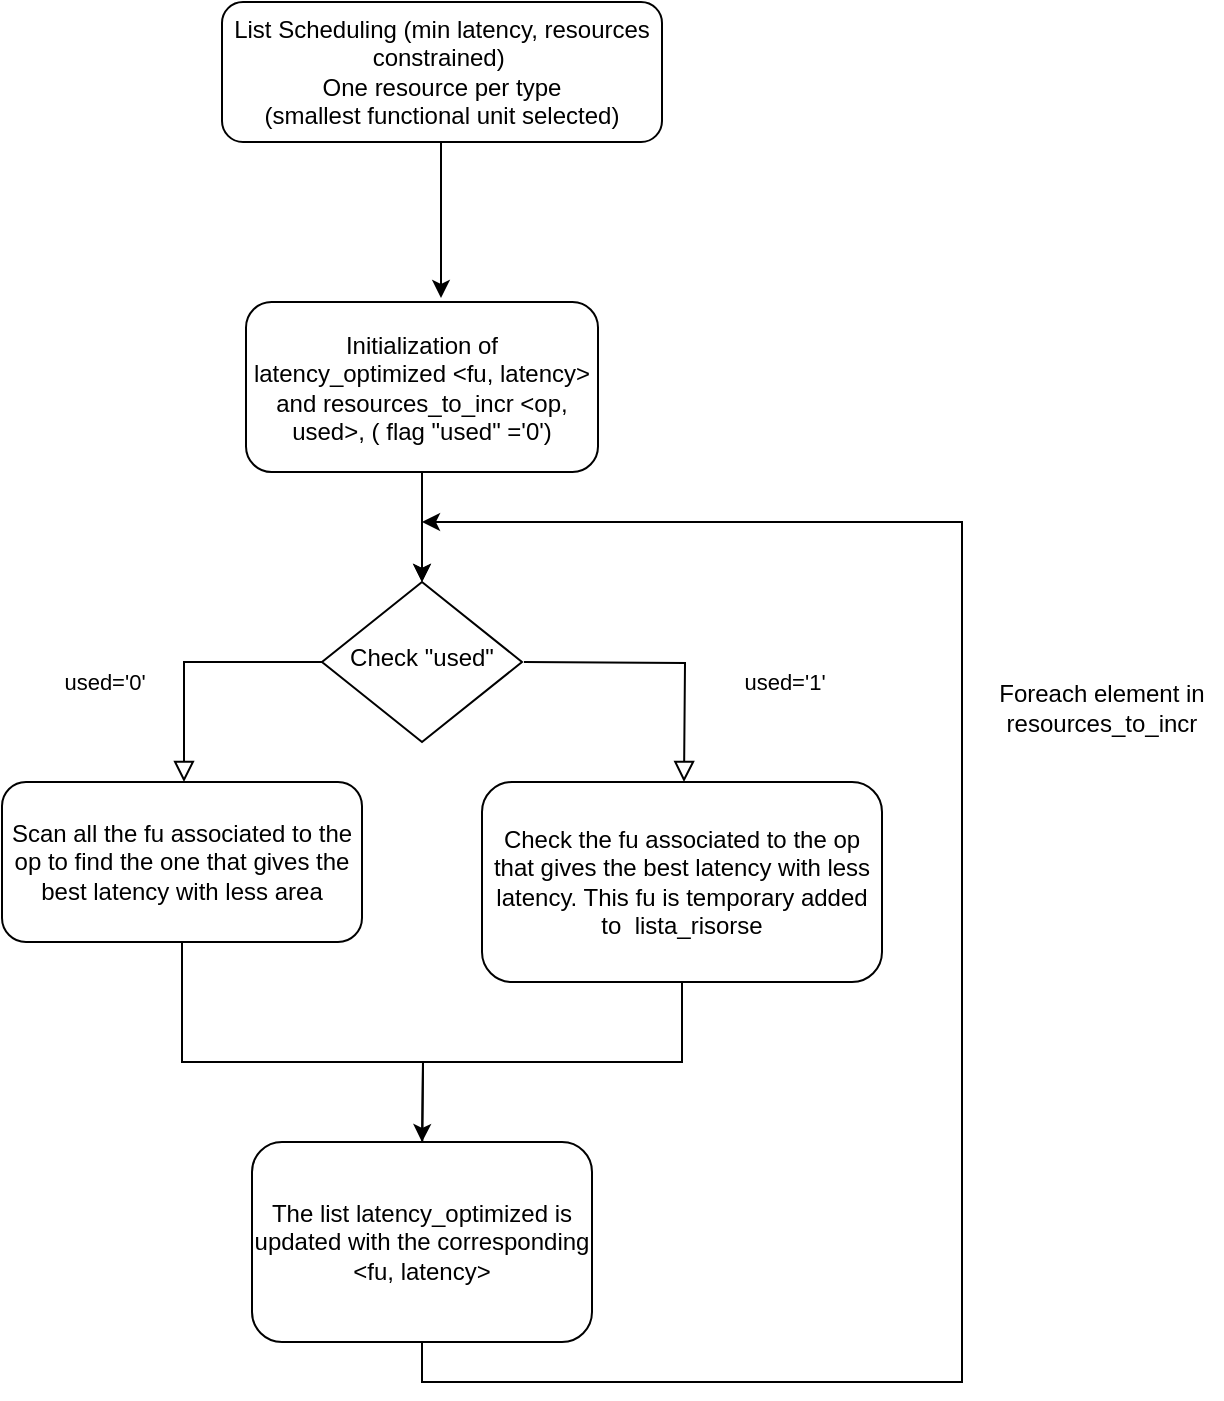 <mxfile version="14.7.3" type="github">
  <diagram id="C5RBs43oDa-KdzZeNtuy" name="Page-1">
    <mxGraphModel dx="1502" dy="1773" grid="1" gridSize="10" guides="1" tooltips="1" connect="1" arrows="1" fold="1" page="1" pageScale="1" pageWidth="827" pageHeight="1169" math="0" shadow="0">
      <root>
        <mxCell id="WIyWlLk6GJQsqaUBKTNV-0" />
        <mxCell id="WIyWlLk6GJQsqaUBKTNV-1" parent="WIyWlLk6GJQsqaUBKTNV-0" />
        <mxCell id="WIyWlLk6GJQsqaUBKTNV-3" value="List Scheduling (min latency, resources constrained)&amp;nbsp;&lt;br&gt;One resource per type &lt;br&gt;(smallest functional unit selected)" style="rounded=1;whiteSpace=wrap;html=1;fontSize=12;glass=0;strokeWidth=1;shadow=0;" parent="WIyWlLk6GJQsqaUBKTNV-1" vertex="1">
          <mxGeometry x="240" y="-50" width="220" height="70" as="geometry" />
        </mxCell>
        <mxCell id="WIyWlLk6GJQsqaUBKTNV-4" value="used=&#39;0&#39;" style="rounded=0;html=1;jettySize=auto;orthogonalLoop=1;fontSize=11;endArrow=block;endFill=0;endSize=8;strokeWidth=1;shadow=0;labelBackgroundColor=none;edgeStyle=orthogonalEdgeStyle;" parent="WIyWlLk6GJQsqaUBKTNV-1" edge="1">
          <mxGeometry x="0.231" y="-40" relative="1" as="geometry">
            <mxPoint as="offset" />
            <mxPoint x="291" y="280" as="sourcePoint" />
            <mxPoint x="221" y="340" as="targetPoint" />
            <Array as="points">
              <mxPoint x="221" y="280" />
            </Array>
          </mxGeometry>
        </mxCell>
        <mxCell id="WIyWlLk6GJQsqaUBKTNV-6" value="Check &quot;used&quot;" style="rhombus;whiteSpace=wrap;html=1;shadow=0;fontFamily=Helvetica;fontSize=12;align=center;strokeWidth=1;spacing=6;spacingTop=-4;" parent="WIyWlLk6GJQsqaUBKTNV-1" vertex="1">
          <mxGeometry x="290" y="240" width="100" height="80" as="geometry" />
        </mxCell>
        <mxCell id="WIyWlLk6GJQsqaUBKTNV-8" value="used=&#39;1&#39;" style="rounded=0;html=1;jettySize=auto;orthogonalLoop=1;fontSize=11;endArrow=block;endFill=0;endSize=8;strokeWidth=1;shadow=0;labelBackgroundColor=none;edgeStyle=orthogonalEdgeStyle;" parent="WIyWlLk6GJQsqaUBKTNV-1" edge="1">
          <mxGeometry x="0.286" y="50" relative="1" as="geometry">
            <mxPoint as="offset" />
            <mxPoint x="391" y="280" as="sourcePoint" />
            <mxPoint x="471" y="340" as="targetPoint" />
          </mxGeometry>
        </mxCell>
        <mxCell id="62lgIi-LjrvPgBXsF704-30" value="" style="edgeStyle=orthogonalEdgeStyle;rounded=0;orthogonalLoop=1;jettySize=auto;html=1;" edge="1" parent="WIyWlLk6GJQsqaUBKTNV-1" source="62lgIi-LjrvPgBXsF704-0" target="WIyWlLk6GJQsqaUBKTNV-6">
          <mxGeometry relative="1" as="geometry" />
        </mxCell>
        <mxCell id="62lgIi-LjrvPgBXsF704-0" value="Initialization of latency_optimized &amp;lt;fu, latency&amp;gt; and resources_to_incr &amp;lt;op, used&amp;gt;, ( flag &quot;used&quot; =&#39;0&#39;)" style="rounded=1;whiteSpace=wrap;html=1;" vertex="1" parent="WIyWlLk6GJQsqaUBKTNV-1">
          <mxGeometry x="252" y="100" width="176" height="85" as="geometry" />
        </mxCell>
        <mxCell id="62lgIi-LjrvPgBXsF704-1" value="" style="endArrow=classic;html=1;" edge="1" parent="WIyWlLk6GJQsqaUBKTNV-1">
          <mxGeometry width="50" height="50" relative="1" as="geometry">
            <mxPoint x="349.5" y="20" as="sourcePoint" />
            <mxPoint x="349.5" y="98" as="targetPoint" />
          </mxGeometry>
        </mxCell>
        <mxCell id="62lgIi-LjrvPgBXsF704-6" value="" style="endArrow=classic;html=1;entryX=0.5;entryY=0;entryDx=0;entryDy=0;" edge="1" parent="WIyWlLk6GJQsqaUBKTNV-1" target="WIyWlLk6GJQsqaUBKTNV-6">
          <mxGeometry width="50" height="50" relative="1" as="geometry">
            <mxPoint x="340" y="189" as="sourcePoint" />
            <mxPoint x="410" y="250" as="targetPoint" />
          </mxGeometry>
        </mxCell>
        <mxCell id="62lgIi-LjrvPgBXsF704-26" style="edgeStyle=orthogonalEdgeStyle;rounded=0;orthogonalLoop=1;jettySize=auto;html=1;exitX=0.5;exitY=1;exitDx=0;exitDy=0;" edge="1" parent="WIyWlLk6GJQsqaUBKTNV-1" source="62lgIi-LjrvPgBXsF704-11">
          <mxGeometry relative="1" as="geometry">
            <mxPoint x="340" y="540" as="targetPoint" />
          </mxGeometry>
        </mxCell>
        <mxCell id="62lgIi-LjrvPgBXsF704-11" value="Scan all the fu associated to the op to find the one that gives the best latency with less area" style="rounded=1;whiteSpace=wrap;html=1;fontSize=12;glass=0;strokeWidth=1;shadow=0;" vertex="1" parent="WIyWlLk6GJQsqaUBKTNV-1">
          <mxGeometry x="130" y="340" width="180" height="80" as="geometry" />
        </mxCell>
        <mxCell id="62lgIi-LjrvPgBXsF704-28" style="edgeStyle=orthogonalEdgeStyle;rounded=0;orthogonalLoop=1;jettySize=auto;html=1;exitX=0.5;exitY=1;exitDx=0;exitDy=0;" edge="1" parent="WIyWlLk6GJQsqaUBKTNV-1" source="62lgIi-LjrvPgBXsF704-12">
          <mxGeometry relative="1" as="geometry">
            <mxPoint x="340" y="210" as="targetPoint" />
            <Array as="points">
              <mxPoint x="340" y="640" />
              <mxPoint x="610" y="640" />
              <mxPoint x="610" y="210" />
            </Array>
          </mxGeometry>
        </mxCell>
        <mxCell id="62lgIi-LjrvPgBXsF704-12" value="The list latency_optimized is updated with the corresponding &amp;lt;fu, latency&amp;gt;" style="whiteSpace=wrap;html=1;rounded=1;shadow=0;strokeWidth=1;glass=0;" vertex="1" parent="WIyWlLk6GJQsqaUBKTNV-1">
          <mxGeometry x="255" y="520" width="170" height="100" as="geometry" />
        </mxCell>
        <mxCell id="62lgIi-LjrvPgBXsF704-27" style="edgeStyle=orthogonalEdgeStyle;rounded=0;orthogonalLoop=1;jettySize=auto;html=1;exitX=0.5;exitY=1;exitDx=0;exitDy=0;" edge="1" parent="WIyWlLk6GJQsqaUBKTNV-1" source="62lgIi-LjrvPgBXsF704-14">
          <mxGeometry relative="1" as="geometry">
            <mxPoint x="340" y="520" as="targetPoint" />
          </mxGeometry>
        </mxCell>
        <mxCell id="62lgIi-LjrvPgBXsF704-14" value="Check the fu associated to the op that gives the best latency with less latency. This fu is temporary added to&amp;nbsp; lista_risorse" style="rounded=1;whiteSpace=wrap;html=1;" vertex="1" parent="WIyWlLk6GJQsqaUBKTNV-1">
          <mxGeometry x="370" y="340" width="200" height="100" as="geometry" />
        </mxCell>
        <mxCell id="62lgIi-LjrvPgBXsF704-29" value="Foreach element in resources_to_incr" style="text;html=1;strokeColor=none;fillColor=none;align=center;verticalAlign=middle;whiteSpace=wrap;rounded=0;" vertex="1" parent="WIyWlLk6GJQsqaUBKTNV-1">
          <mxGeometry x="620" y="275" width="120" height="55" as="geometry" />
        </mxCell>
      </root>
    </mxGraphModel>
  </diagram>
</mxfile>
